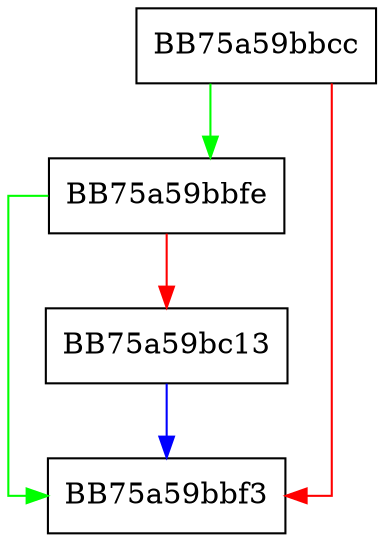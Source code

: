 digraph MemScanIsWindowsVistaOrGreater {
  node [shape="box"];
  graph [splines=ortho];
  BB75a59bbcc -> BB75a59bbfe [color="green"];
  BB75a59bbcc -> BB75a59bbf3 [color="red"];
  BB75a59bbfe -> BB75a59bbf3 [color="green"];
  BB75a59bbfe -> BB75a59bc13 [color="red"];
  BB75a59bc13 -> BB75a59bbf3 [color="blue"];
}